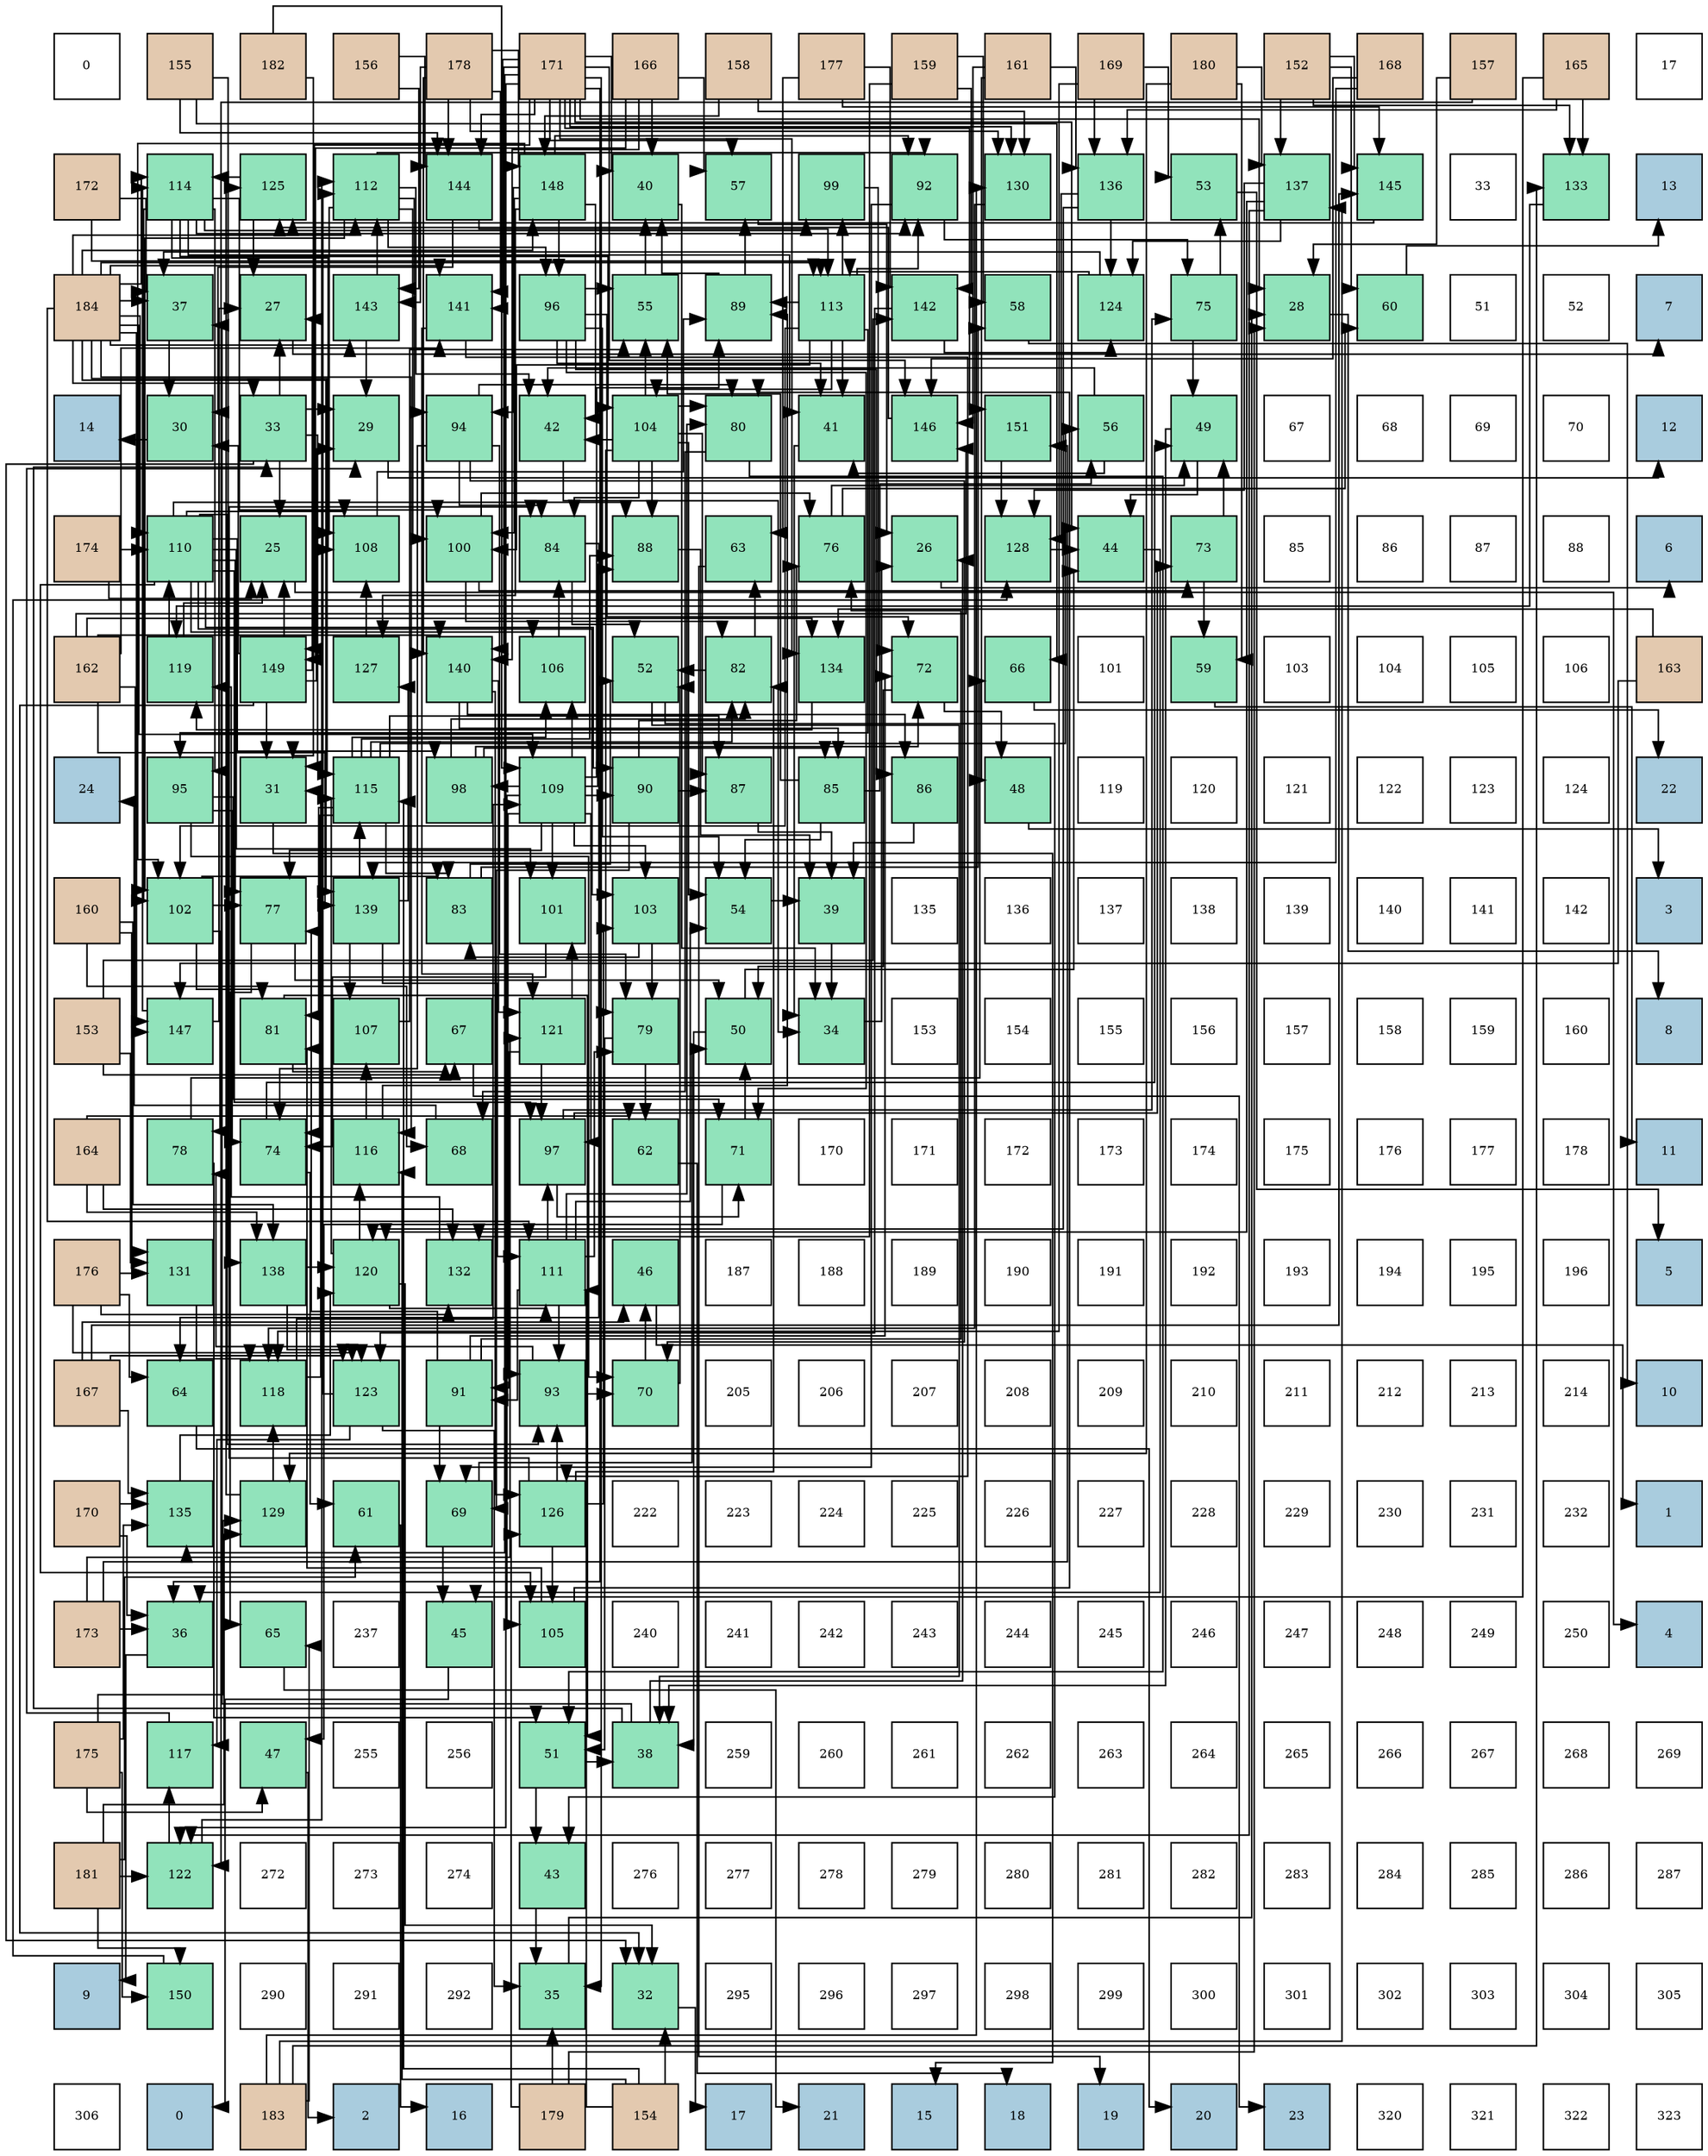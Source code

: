 digraph layout{
 rankdir=TB;
 splines=ortho;
 node [style=filled shape=square fixedsize=true width=0.6];
0[label="0", fontsize=8, fillcolor="#ffffff"];
1[label="155", fontsize=8, fillcolor="#e3c9af"];
2[label="182", fontsize=8, fillcolor="#e3c9af"];
3[label="156", fontsize=8, fillcolor="#e3c9af"];
4[label="178", fontsize=8, fillcolor="#e3c9af"];
5[label="171", fontsize=8, fillcolor="#e3c9af"];
6[label="166", fontsize=8, fillcolor="#e3c9af"];
7[label="158", fontsize=8, fillcolor="#e3c9af"];
8[label="177", fontsize=8, fillcolor="#e3c9af"];
9[label="159", fontsize=8, fillcolor="#e3c9af"];
10[label="161", fontsize=8, fillcolor="#e3c9af"];
11[label="169", fontsize=8, fillcolor="#e3c9af"];
12[label="180", fontsize=8, fillcolor="#e3c9af"];
13[label="152", fontsize=8, fillcolor="#e3c9af"];
14[label="168", fontsize=8, fillcolor="#e3c9af"];
15[label="157", fontsize=8, fillcolor="#e3c9af"];
16[label="165", fontsize=8, fillcolor="#e3c9af"];
17[label="17", fontsize=8, fillcolor="#ffffff"];
18[label="172", fontsize=8, fillcolor="#e3c9af"];
19[label="114", fontsize=8, fillcolor="#91e3bb"];
20[label="125", fontsize=8, fillcolor="#91e3bb"];
21[label="112", fontsize=8, fillcolor="#91e3bb"];
22[label="144", fontsize=8, fillcolor="#91e3bb"];
23[label="148", fontsize=8, fillcolor="#91e3bb"];
24[label="40", fontsize=8, fillcolor="#91e3bb"];
25[label="57", fontsize=8, fillcolor="#91e3bb"];
26[label="99", fontsize=8, fillcolor="#91e3bb"];
27[label="92", fontsize=8, fillcolor="#91e3bb"];
28[label="130", fontsize=8, fillcolor="#91e3bb"];
29[label="136", fontsize=8, fillcolor="#91e3bb"];
30[label="53", fontsize=8, fillcolor="#91e3bb"];
31[label="137", fontsize=8, fillcolor="#91e3bb"];
32[label="145", fontsize=8, fillcolor="#91e3bb"];
33[label="33", fontsize=8, fillcolor="#ffffff"];
34[label="133", fontsize=8, fillcolor="#91e3bb"];
35[label="13", fontsize=8, fillcolor="#a9ccde"];
36[label="184", fontsize=8, fillcolor="#e3c9af"];
37[label="37", fontsize=8, fillcolor="#91e3bb"];
38[label="27", fontsize=8, fillcolor="#91e3bb"];
39[label="143", fontsize=8, fillcolor="#91e3bb"];
40[label="141", fontsize=8, fillcolor="#91e3bb"];
41[label="96", fontsize=8, fillcolor="#91e3bb"];
42[label="55", fontsize=8, fillcolor="#91e3bb"];
43[label="89", fontsize=8, fillcolor="#91e3bb"];
44[label="113", fontsize=8, fillcolor="#91e3bb"];
45[label="142", fontsize=8, fillcolor="#91e3bb"];
46[label="58", fontsize=8, fillcolor="#91e3bb"];
47[label="124", fontsize=8, fillcolor="#91e3bb"];
48[label="75", fontsize=8, fillcolor="#91e3bb"];
49[label="28", fontsize=8, fillcolor="#91e3bb"];
50[label="60", fontsize=8, fillcolor="#91e3bb"];
51[label="51", fontsize=8, fillcolor="#ffffff"];
52[label="52", fontsize=8, fillcolor="#ffffff"];
53[label="7", fontsize=8, fillcolor="#a9ccde"];
54[label="14", fontsize=8, fillcolor="#a9ccde"];
55[label="30", fontsize=8, fillcolor="#91e3bb"];
56[label="33", fontsize=8, fillcolor="#91e3bb"];
57[label="29", fontsize=8, fillcolor="#91e3bb"];
58[label="94", fontsize=8, fillcolor="#91e3bb"];
59[label="42", fontsize=8, fillcolor="#91e3bb"];
60[label="104", fontsize=8, fillcolor="#91e3bb"];
61[label="80", fontsize=8, fillcolor="#91e3bb"];
62[label="41", fontsize=8, fillcolor="#91e3bb"];
63[label="146", fontsize=8, fillcolor="#91e3bb"];
64[label="151", fontsize=8, fillcolor="#91e3bb"];
65[label="56", fontsize=8, fillcolor="#91e3bb"];
66[label="49", fontsize=8, fillcolor="#91e3bb"];
67[label="67", fontsize=8, fillcolor="#ffffff"];
68[label="68", fontsize=8, fillcolor="#ffffff"];
69[label="69", fontsize=8, fillcolor="#ffffff"];
70[label="70", fontsize=8, fillcolor="#ffffff"];
71[label="12", fontsize=8, fillcolor="#a9ccde"];
72[label="174", fontsize=8, fillcolor="#e3c9af"];
73[label="110", fontsize=8, fillcolor="#91e3bb"];
74[label="25", fontsize=8, fillcolor="#91e3bb"];
75[label="108", fontsize=8, fillcolor="#91e3bb"];
76[label="100", fontsize=8, fillcolor="#91e3bb"];
77[label="84", fontsize=8, fillcolor="#91e3bb"];
78[label="88", fontsize=8, fillcolor="#91e3bb"];
79[label="63", fontsize=8, fillcolor="#91e3bb"];
80[label="76", fontsize=8, fillcolor="#91e3bb"];
81[label="26", fontsize=8, fillcolor="#91e3bb"];
82[label="128", fontsize=8, fillcolor="#91e3bb"];
83[label="44", fontsize=8, fillcolor="#91e3bb"];
84[label="73", fontsize=8, fillcolor="#91e3bb"];
85[label="85", fontsize=8, fillcolor="#ffffff"];
86[label="86", fontsize=8, fillcolor="#ffffff"];
87[label="87", fontsize=8, fillcolor="#ffffff"];
88[label="88", fontsize=8, fillcolor="#ffffff"];
89[label="6", fontsize=8, fillcolor="#a9ccde"];
90[label="162", fontsize=8, fillcolor="#e3c9af"];
91[label="119", fontsize=8, fillcolor="#91e3bb"];
92[label="149", fontsize=8, fillcolor="#91e3bb"];
93[label="127", fontsize=8, fillcolor="#91e3bb"];
94[label="140", fontsize=8, fillcolor="#91e3bb"];
95[label="106", fontsize=8, fillcolor="#91e3bb"];
96[label="52", fontsize=8, fillcolor="#91e3bb"];
97[label="82", fontsize=8, fillcolor="#91e3bb"];
98[label="134", fontsize=8, fillcolor="#91e3bb"];
99[label="72", fontsize=8, fillcolor="#91e3bb"];
100[label="66", fontsize=8, fillcolor="#91e3bb"];
101[label="101", fontsize=8, fillcolor="#ffffff"];
102[label="59", fontsize=8, fillcolor="#91e3bb"];
103[label="103", fontsize=8, fillcolor="#ffffff"];
104[label="104", fontsize=8, fillcolor="#ffffff"];
105[label="105", fontsize=8, fillcolor="#ffffff"];
106[label="106", fontsize=8, fillcolor="#ffffff"];
107[label="163", fontsize=8, fillcolor="#e3c9af"];
108[label="24", fontsize=8, fillcolor="#a9ccde"];
109[label="95", fontsize=8, fillcolor="#91e3bb"];
110[label="31", fontsize=8, fillcolor="#91e3bb"];
111[label="115", fontsize=8, fillcolor="#91e3bb"];
112[label="98", fontsize=8, fillcolor="#91e3bb"];
113[label="109", fontsize=8, fillcolor="#91e3bb"];
114[label="90", fontsize=8, fillcolor="#91e3bb"];
115[label="87", fontsize=8, fillcolor="#91e3bb"];
116[label="85", fontsize=8, fillcolor="#91e3bb"];
117[label="86", fontsize=8, fillcolor="#91e3bb"];
118[label="48", fontsize=8, fillcolor="#91e3bb"];
119[label="119", fontsize=8, fillcolor="#ffffff"];
120[label="120", fontsize=8, fillcolor="#ffffff"];
121[label="121", fontsize=8, fillcolor="#ffffff"];
122[label="122", fontsize=8, fillcolor="#ffffff"];
123[label="123", fontsize=8, fillcolor="#ffffff"];
124[label="124", fontsize=8, fillcolor="#ffffff"];
125[label="22", fontsize=8, fillcolor="#a9ccde"];
126[label="160", fontsize=8, fillcolor="#e3c9af"];
127[label="102", fontsize=8, fillcolor="#91e3bb"];
128[label="77", fontsize=8, fillcolor="#91e3bb"];
129[label="139", fontsize=8, fillcolor="#91e3bb"];
130[label="83", fontsize=8, fillcolor="#91e3bb"];
131[label="101", fontsize=8, fillcolor="#91e3bb"];
132[label="103", fontsize=8, fillcolor="#91e3bb"];
133[label="54", fontsize=8, fillcolor="#91e3bb"];
134[label="39", fontsize=8, fillcolor="#91e3bb"];
135[label="135", fontsize=8, fillcolor="#ffffff"];
136[label="136", fontsize=8, fillcolor="#ffffff"];
137[label="137", fontsize=8, fillcolor="#ffffff"];
138[label="138", fontsize=8, fillcolor="#ffffff"];
139[label="139", fontsize=8, fillcolor="#ffffff"];
140[label="140", fontsize=8, fillcolor="#ffffff"];
141[label="141", fontsize=8, fillcolor="#ffffff"];
142[label="142", fontsize=8, fillcolor="#ffffff"];
143[label="3", fontsize=8, fillcolor="#a9ccde"];
144[label="153", fontsize=8, fillcolor="#e3c9af"];
145[label="147", fontsize=8, fillcolor="#91e3bb"];
146[label="81", fontsize=8, fillcolor="#91e3bb"];
147[label="107", fontsize=8, fillcolor="#91e3bb"];
148[label="67", fontsize=8, fillcolor="#91e3bb"];
149[label="121", fontsize=8, fillcolor="#91e3bb"];
150[label="79", fontsize=8, fillcolor="#91e3bb"];
151[label="50", fontsize=8, fillcolor="#91e3bb"];
152[label="34", fontsize=8, fillcolor="#91e3bb"];
153[label="153", fontsize=8, fillcolor="#ffffff"];
154[label="154", fontsize=8, fillcolor="#ffffff"];
155[label="155", fontsize=8, fillcolor="#ffffff"];
156[label="156", fontsize=8, fillcolor="#ffffff"];
157[label="157", fontsize=8, fillcolor="#ffffff"];
158[label="158", fontsize=8, fillcolor="#ffffff"];
159[label="159", fontsize=8, fillcolor="#ffffff"];
160[label="160", fontsize=8, fillcolor="#ffffff"];
161[label="8", fontsize=8, fillcolor="#a9ccde"];
162[label="164", fontsize=8, fillcolor="#e3c9af"];
163[label="78", fontsize=8, fillcolor="#91e3bb"];
164[label="74", fontsize=8, fillcolor="#91e3bb"];
165[label="116", fontsize=8, fillcolor="#91e3bb"];
166[label="68", fontsize=8, fillcolor="#91e3bb"];
167[label="97", fontsize=8, fillcolor="#91e3bb"];
168[label="62", fontsize=8, fillcolor="#91e3bb"];
169[label="71", fontsize=8, fillcolor="#91e3bb"];
170[label="170", fontsize=8, fillcolor="#ffffff"];
171[label="171", fontsize=8, fillcolor="#ffffff"];
172[label="172", fontsize=8, fillcolor="#ffffff"];
173[label="173", fontsize=8, fillcolor="#ffffff"];
174[label="174", fontsize=8, fillcolor="#ffffff"];
175[label="175", fontsize=8, fillcolor="#ffffff"];
176[label="176", fontsize=8, fillcolor="#ffffff"];
177[label="177", fontsize=8, fillcolor="#ffffff"];
178[label="178", fontsize=8, fillcolor="#ffffff"];
179[label="11", fontsize=8, fillcolor="#a9ccde"];
180[label="176", fontsize=8, fillcolor="#e3c9af"];
181[label="131", fontsize=8, fillcolor="#91e3bb"];
182[label="138", fontsize=8, fillcolor="#91e3bb"];
183[label="120", fontsize=8, fillcolor="#91e3bb"];
184[label="132", fontsize=8, fillcolor="#91e3bb"];
185[label="111", fontsize=8, fillcolor="#91e3bb"];
186[label="46", fontsize=8, fillcolor="#91e3bb"];
187[label="187", fontsize=8, fillcolor="#ffffff"];
188[label="188", fontsize=8, fillcolor="#ffffff"];
189[label="189", fontsize=8, fillcolor="#ffffff"];
190[label="190", fontsize=8, fillcolor="#ffffff"];
191[label="191", fontsize=8, fillcolor="#ffffff"];
192[label="192", fontsize=8, fillcolor="#ffffff"];
193[label="193", fontsize=8, fillcolor="#ffffff"];
194[label="194", fontsize=8, fillcolor="#ffffff"];
195[label="195", fontsize=8, fillcolor="#ffffff"];
196[label="196", fontsize=8, fillcolor="#ffffff"];
197[label="5", fontsize=8, fillcolor="#a9ccde"];
198[label="167", fontsize=8, fillcolor="#e3c9af"];
199[label="64", fontsize=8, fillcolor="#91e3bb"];
200[label="118", fontsize=8, fillcolor="#91e3bb"];
201[label="123", fontsize=8, fillcolor="#91e3bb"];
202[label="91", fontsize=8, fillcolor="#91e3bb"];
203[label="93", fontsize=8, fillcolor="#91e3bb"];
204[label="70", fontsize=8, fillcolor="#91e3bb"];
205[label="205", fontsize=8, fillcolor="#ffffff"];
206[label="206", fontsize=8, fillcolor="#ffffff"];
207[label="207", fontsize=8, fillcolor="#ffffff"];
208[label="208", fontsize=8, fillcolor="#ffffff"];
209[label="209", fontsize=8, fillcolor="#ffffff"];
210[label="210", fontsize=8, fillcolor="#ffffff"];
211[label="211", fontsize=8, fillcolor="#ffffff"];
212[label="212", fontsize=8, fillcolor="#ffffff"];
213[label="213", fontsize=8, fillcolor="#ffffff"];
214[label="214", fontsize=8, fillcolor="#ffffff"];
215[label="10", fontsize=8, fillcolor="#a9ccde"];
216[label="170", fontsize=8, fillcolor="#e3c9af"];
217[label="135", fontsize=8, fillcolor="#91e3bb"];
218[label="129", fontsize=8, fillcolor="#91e3bb"];
219[label="61", fontsize=8, fillcolor="#91e3bb"];
220[label="69", fontsize=8, fillcolor="#91e3bb"];
221[label="126", fontsize=8, fillcolor="#91e3bb"];
222[label="222", fontsize=8, fillcolor="#ffffff"];
223[label="223", fontsize=8, fillcolor="#ffffff"];
224[label="224", fontsize=8, fillcolor="#ffffff"];
225[label="225", fontsize=8, fillcolor="#ffffff"];
226[label="226", fontsize=8, fillcolor="#ffffff"];
227[label="227", fontsize=8, fillcolor="#ffffff"];
228[label="228", fontsize=8, fillcolor="#ffffff"];
229[label="229", fontsize=8, fillcolor="#ffffff"];
230[label="230", fontsize=8, fillcolor="#ffffff"];
231[label="231", fontsize=8, fillcolor="#ffffff"];
232[label="232", fontsize=8, fillcolor="#ffffff"];
233[label="1", fontsize=8, fillcolor="#a9ccde"];
234[label="173", fontsize=8, fillcolor="#e3c9af"];
235[label="36", fontsize=8, fillcolor="#91e3bb"];
236[label="65", fontsize=8, fillcolor="#91e3bb"];
237[label="237", fontsize=8, fillcolor="#ffffff"];
238[label="45", fontsize=8, fillcolor="#91e3bb"];
239[label="105", fontsize=8, fillcolor="#91e3bb"];
240[label="240", fontsize=8, fillcolor="#ffffff"];
241[label="241", fontsize=8, fillcolor="#ffffff"];
242[label="242", fontsize=8, fillcolor="#ffffff"];
243[label="243", fontsize=8, fillcolor="#ffffff"];
244[label="244", fontsize=8, fillcolor="#ffffff"];
245[label="245", fontsize=8, fillcolor="#ffffff"];
246[label="246", fontsize=8, fillcolor="#ffffff"];
247[label="247", fontsize=8, fillcolor="#ffffff"];
248[label="248", fontsize=8, fillcolor="#ffffff"];
249[label="249", fontsize=8, fillcolor="#ffffff"];
250[label="250", fontsize=8, fillcolor="#ffffff"];
251[label="4", fontsize=8, fillcolor="#a9ccde"];
252[label="175", fontsize=8, fillcolor="#e3c9af"];
253[label="117", fontsize=8, fillcolor="#91e3bb"];
254[label="47", fontsize=8, fillcolor="#91e3bb"];
255[label="255", fontsize=8, fillcolor="#ffffff"];
256[label="256", fontsize=8, fillcolor="#ffffff"];
257[label="51", fontsize=8, fillcolor="#91e3bb"];
258[label="38", fontsize=8, fillcolor="#91e3bb"];
259[label="259", fontsize=8, fillcolor="#ffffff"];
260[label="260", fontsize=8, fillcolor="#ffffff"];
261[label="261", fontsize=8, fillcolor="#ffffff"];
262[label="262", fontsize=8, fillcolor="#ffffff"];
263[label="263", fontsize=8, fillcolor="#ffffff"];
264[label="264", fontsize=8, fillcolor="#ffffff"];
265[label="265", fontsize=8, fillcolor="#ffffff"];
266[label="266", fontsize=8, fillcolor="#ffffff"];
267[label="267", fontsize=8, fillcolor="#ffffff"];
268[label="268", fontsize=8, fillcolor="#ffffff"];
269[label="269", fontsize=8, fillcolor="#ffffff"];
270[label="181", fontsize=8, fillcolor="#e3c9af"];
271[label="122", fontsize=8, fillcolor="#91e3bb"];
272[label="272", fontsize=8, fillcolor="#ffffff"];
273[label="273", fontsize=8, fillcolor="#ffffff"];
274[label="274", fontsize=8, fillcolor="#ffffff"];
275[label="43", fontsize=8, fillcolor="#91e3bb"];
276[label="276", fontsize=8, fillcolor="#ffffff"];
277[label="277", fontsize=8, fillcolor="#ffffff"];
278[label="278", fontsize=8, fillcolor="#ffffff"];
279[label="279", fontsize=8, fillcolor="#ffffff"];
280[label="280", fontsize=8, fillcolor="#ffffff"];
281[label="281", fontsize=8, fillcolor="#ffffff"];
282[label="282", fontsize=8, fillcolor="#ffffff"];
283[label="283", fontsize=8, fillcolor="#ffffff"];
284[label="284", fontsize=8, fillcolor="#ffffff"];
285[label="285", fontsize=8, fillcolor="#ffffff"];
286[label="286", fontsize=8, fillcolor="#ffffff"];
287[label="287", fontsize=8, fillcolor="#ffffff"];
288[label="9", fontsize=8, fillcolor="#a9ccde"];
289[label="150", fontsize=8, fillcolor="#91e3bb"];
290[label="290", fontsize=8, fillcolor="#ffffff"];
291[label="291", fontsize=8, fillcolor="#ffffff"];
292[label="292", fontsize=8, fillcolor="#ffffff"];
293[label="35", fontsize=8, fillcolor="#91e3bb"];
294[label="32", fontsize=8, fillcolor="#91e3bb"];
295[label="295", fontsize=8, fillcolor="#ffffff"];
296[label="296", fontsize=8, fillcolor="#ffffff"];
297[label="297", fontsize=8, fillcolor="#ffffff"];
298[label="298", fontsize=8, fillcolor="#ffffff"];
299[label="299", fontsize=8, fillcolor="#ffffff"];
300[label="300", fontsize=8, fillcolor="#ffffff"];
301[label="301", fontsize=8, fillcolor="#ffffff"];
302[label="302", fontsize=8, fillcolor="#ffffff"];
303[label="303", fontsize=8, fillcolor="#ffffff"];
304[label="304", fontsize=8, fillcolor="#ffffff"];
305[label="305", fontsize=8, fillcolor="#ffffff"];
306[label="306", fontsize=8, fillcolor="#ffffff"];
307[label="0", fontsize=8, fillcolor="#a9ccde"];
308[label="183", fontsize=8, fillcolor="#e3c9af"];
309[label="2", fontsize=8, fillcolor="#a9ccde"];
310[label="16", fontsize=8, fillcolor="#a9ccde"];
311[label="179", fontsize=8, fillcolor="#e3c9af"];
312[label="154", fontsize=8, fillcolor="#e3c9af"];
313[label="17", fontsize=8, fillcolor="#a9ccde"];
314[label="21", fontsize=8, fillcolor="#a9ccde"];
315[label="15", fontsize=8, fillcolor="#a9ccde"];
316[label="18", fontsize=8, fillcolor="#a9ccde"];
317[label="19", fontsize=8, fillcolor="#a9ccde"];
318[label="20", fontsize=8, fillcolor="#a9ccde"];
319[label="23", fontsize=8, fillcolor="#a9ccde"];
320[label="320", fontsize=8, fillcolor="#ffffff"];
321[label="321", fontsize=8, fillcolor="#ffffff"];
322[label="322", fontsize=8, fillcolor="#ffffff"];
323[label="323", fontsize=8, fillcolor="#ffffff"];
edge [constraint=false, style=vis];74 -> 251;
81 -> 89;
38 -> 53;
49 -> 161;
57 -> 71;
55 -> 54;
110 -> 315;
294 -> 313;
56 -> 74;
56 -> 38;
56 -> 57;
56 -> 110;
56 -> 294;
152 -> 81;
293 -> 49;
235 -> 288;
37 -> 55;
258 -> 81;
258 -> 56;
258 -> 37;
134 -> 152;
24 -> 152;
62 -> 152;
59 -> 152;
275 -> 293;
83 -> 235;
238 -> 307;
186 -> 233;
254 -> 309;
118 -> 143;
66 -> 258;
66 -> 83;
151 -> 258;
151 -> 83;
257 -> 258;
257 -> 275;
96 -> 258;
96 -> 275;
30 -> 197;
133 -> 134;
42 -> 24;
65 -> 62;
65 -> 59;
25 -> 81;
46 -> 215;
102 -> 179;
50 -> 35;
219 -> 310;
168 -> 316;
79 -> 317;
199 -> 318;
236 -> 314;
100 -> 125;
148 -> 319;
166 -> 108;
220 -> 238;
220 -> 151;
204 -> 186;
204 -> 96;
169 -> 254;
169 -> 151;
99 -> 118;
99 -> 151;
84 -> 66;
84 -> 102;
164 -> 66;
164 -> 219;
48 -> 66;
48 -> 30;
80 -> 66;
80 -> 50;
128 -> 151;
128 -> 236;
163 -> 257;
163 -> 100;
150 -> 257;
150 -> 168;
61 -> 257;
61 -> 166;
146 -> 257;
146 -> 148;
97 -> 96;
97 -> 79;
130 -> 96;
130 -> 46;
77 -> 96;
77 -> 199;
116 -> 133;
116 -> 42;
116 -> 65;
117 -> 134;
115 -> 134;
78 -> 134;
43 -> 24;
43 -> 25;
114 -> 220;
114 -> 80;
114 -> 115;
202 -> 220;
202 -> 99;
202 -> 80;
202 -> 128;
27 -> 220;
27 -> 48;
203 -> 204;
203 -> 163;
58 -> 204;
58 -> 164;
58 -> 150;
58 -> 61;
58 -> 77;
109 -> 204;
109 -> 169;
109 -> 164;
41 -> 62;
41 -> 133;
41 -> 42;
41 -> 169;
41 -> 99;
41 -> 117;
167 -> 169;
167 -> 84;
167 -> 48;
112 -> 99;
112 -> 97;
112 -> 116;
26 -> 99;
76 -> 84;
76 -> 80;
76 -> 97;
131 -> 164;
127 -> 128;
127 -> 163;
127 -> 146;
127 -> 130;
132 -> 150;
132 -> 130;
60 -> 59;
60 -> 133;
60 -> 42;
60 -> 150;
60 -> 61;
60 -> 77;
60 -> 115;
60 -> 78;
239 -> 61;
239 -> 146;
95 -> 77;
147 -> 42;
75 -> 43;
113 -> 128;
113 -> 78;
113 -> 43;
113 -> 114;
113 -> 203;
113 -> 167;
113 -> 112;
113 -> 131;
113 -> 132;
113 -> 239;
113 -> 95;
73 -> 128;
73 -> 78;
73 -> 114;
73 -> 203;
73 -> 167;
73 -> 112;
73 -> 131;
73 -> 132;
73 -> 239;
73 -> 95;
73 -> 75;
185 -> 133;
185 -> 150;
185 -> 61;
185 -> 202;
185 -> 203;
185 -> 167;
21 -> 59;
21 -> 27;
21 -> 58;
21 -> 41;
21 -> 76;
21 -> 127;
21 -> 75;
44 -> 62;
44 -> 43;
44 -> 27;
44 -> 109;
44 -> 26;
44 -> 76;
44 -> 127;
44 -> 60;
19 -> 62;
19 -> 27;
19 -> 109;
19 -> 26;
19 -> 76;
19 -> 127;
19 -> 60;
19 -> 75;
111 -> 65;
111 -> 164;
111 -> 146;
111 -> 97;
111 -> 130;
111 -> 115;
111 -> 78;
111 -> 95;
165 -> 43;
165 -> 147;
253 -> 57;
200 -> 110;
200 -> 113;
91 -> 74;
91 -> 73;
183 -> 294;
183 -> 185;
183 -> 111;
183 -> 165;
149 -> 202;
149 -> 167;
149 -> 131;
271 -> 21;
271 -> 253;
201 -> 293;
201 -> 21;
201 -> 253;
47 -> 37;
47 -> 44;
20 -> 38;
20 -> 19;
221 -> 97;
221 -> 77;
221 -> 203;
221 -> 132;
221 -> 239;
93 -> 75;
82 -> 83;
218 -> 200;
218 -> 20;
28 -> 200;
181 -> 200;
184 -> 91;
34 -> 91;
98 -> 91;
217 -> 183;
29 -> 183;
29 -> 47;
29 -> 82;
31 -> 183;
31 -> 271;
31 -> 47;
31 -> 82;
182 -> 183;
182 -> 201;
129 -> 147;
129 -> 185;
129 -> 111;
129 -> 93;
94 -> 116;
94 -> 117;
94 -> 149;
94 -> 221;
40 -> 149;
40 -> 221;
45 -> 201;
45 -> 47;
39 -> 57;
39 -> 21;
22 -> 55;
22 -> 44;
32 -> 20;
63 -> 20;
145 -> 38;
145 -> 19;
23 -> 59;
23 -> 27;
23 -> 58;
23 -> 41;
23 -> 76;
23 -> 127;
23 -> 93;
92 -> 74;
92 -> 38;
92 -> 57;
92 -> 55;
92 -> 110;
92 -> 294;
289 -> 82;
64 -> 82;
13 -> 50;
13 -> 34;
13 -> 31;
13 -> 32;
144 -> 148;
144 -> 181;
144 -> 45;
312 -> 294;
312 -> 185;
312 -> 111;
312 -> 165;
1 -> 100;
1 -> 182;
1 -> 22;
3 -> 39;
3 -> 22;
15 -> 49;
15 -> 271;
7 -> 28;
7 -> 23;
9 -> 46;
9 -> 184;
9 -> 45;
126 -> 166;
126 -> 181;
126 -> 182;
10 -> 118;
10 -> 29;
10 -> 63;
90 -> 98;
90 -> 129;
90 -> 94;
90 -> 40;
90 -> 63;
90 -> 145;
107 -> 98;
107 -> 145;
162 -> 168;
162 -> 184;
162 -> 182;
16 -> 238;
16 -> 34;
16 -> 29;
6 -> 24;
6 -> 25;
6 -> 94;
6 -> 92;
198 -> 186;
198 -> 201;
198 -> 217;
198 -> 32;
14 -> 129;
14 -> 63;
11 -> 30;
11 -> 200;
11 -> 29;
216 -> 235;
216 -> 217;
5 -> 49;
5 -> 293;
5 -> 235;
5 -> 24;
5 -> 83;
5 -> 25;
5 -> 271;
5 -> 28;
5 -> 98;
5 -> 217;
5 -> 94;
5 -> 40;
5 -> 22;
5 -> 63;
5 -> 92;
5 -> 64;
18 -> 37;
18 -> 44;
234 -> 235;
234 -> 149;
234 -> 64;
72 -> 74;
72 -> 73;
252 -> 254;
252 -> 218;
252 -> 217;
252 -> 289;
180 -> 199;
180 -> 201;
180 -> 181;
180 -> 184;
8 -> 79;
8 -> 45;
8 -> 32;
4 -> 28;
4 -> 94;
4 -> 40;
4 -> 39;
4 -> 22;
4 -> 23;
311 -> 49;
311 -> 293;
311 -> 221;
12 -> 102;
12 -> 218;
12 -> 31;
270 -> 219;
270 -> 271;
270 -> 218;
270 -> 289;
2 -> 110;
2 -> 113;
308 -> 236;
308 -> 28;
308 -> 34;
308 -> 31;
36 -> 56;
36 -> 37;
36 -> 113;
36 -> 73;
36 -> 185;
36 -> 21;
36 -> 44;
36 -> 19;
36 -> 111;
36 -> 165;
36 -> 129;
36 -> 40;
36 -> 39;
36 -> 145;
36 -> 23;
edge [constraint=true, style=invis];
0 -> 18 -> 36 -> 54 -> 72 -> 90 -> 108 -> 126 -> 144 -> 162 -> 180 -> 198 -> 216 -> 234 -> 252 -> 270 -> 288 -> 306;
1 -> 19 -> 37 -> 55 -> 73 -> 91 -> 109 -> 127 -> 145 -> 163 -> 181 -> 199 -> 217 -> 235 -> 253 -> 271 -> 289 -> 307;
2 -> 20 -> 38 -> 56 -> 74 -> 92 -> 110 -> 128 -> 146 -> 164 -> 182 -> 200 -> 218 -> 236 -> 254 -> 272 -> 290 -> 308;
3 -> 21 -> 39 -> 57 -> 75 -> 93 -> 111 -> 129 -> 147 -> 165 -> 183 -> 201 -> 219 -> 237 -> 255 -> 273 -> 291 -> 309;
4 -> 22 -> 40 -> 58 -> 76 -> 94 -> 112 -> 130 -> 148 -> 166 -> 184 -> 202 -> 220 -> 238 -> 256 -> 274 -> 292 -> 310;
5 -> 23 -> 41 -> 59 -> 77 -> 95 -> 113 -> 131 -> 149 -> 167 -> 185 -> 203 -> 221 -> 239 -> 257 -> 275 -> 293 -> 311;
6 -> 24 -> 42 -> 60 -> 78 -> 96 -> 114 -> 132 -> 150 -> 168 -> 186 -> 204 -> 222 -> 240 -> 258 -> 276 -> 294 -> 312;
7 -> 25 -> 43 -> 61 -> 79 -> 97 -> 115 -> 133 -> 151 -> 169 -> 187 -> 205 -> 223 -> 241 -> 259 -> 277 -> 295 -> 313;
8 -> 26 -> 44 -> 62 -> 80 -> 98 -> 116 -> 134 -> 152 -> 170 -> 188 -> 206 -> 224 -> 242 -> 260 -> 278 -> 296 -> 314;
9 -> 27 -> 45 -> 63 -> 81 -> 99 -> 117 -> 135 -> 153 -> 171 -> 189 -> 207 -> 225 -> 243 -> 261 -> 279 -> 297 -> 315;
10 -> 28 -> 46 -> 64 -> 82 -> 100 -> 118 -> 136 -> 154 -> 172 -> 190 -> 208 -> 226 -> 244 -> 262 -> 280 -> 298 -> 316;
11 -> 29 -> 47 -> 65 -> 83 -> 101 -> 119 -> 137 -> 155 -> 173 -> 191 -> 209 -> 227 -> 245 -> 263 -> 281 -> 299 -> 317;
12 -> 30 -> 48 -> 66 -> 84 -> 102 -> 120 -> 138 -> 156 -> 174 -> 192 -> 210 -> 228 -> 246 -> 264 -> 282 -> 300 -> 318;
13 -> 31 -> 49 -> 67 -> 85 -> 103 -> 121 -> 139 -> 157 -> 175 -> 193 -> 211 -> 229 -> 247 -> 265 -> 283 -> 301 -> 319;
14 -> 32 -> 50 -> 68 -> 86 -> 104 -> 122 -> 140 -> 158 -> 176 -> 194 -> 212 -> 230 -> 248 -> 266 -> 284 -> 302 -> 320;
15 -> 33 -> 51 -> 69 -> 87 -> 105 -> 123 -> 141 -> 159 -> 177 -> 195 -> 213 -> 231 -> 249 -> 267 -> 285 -> 303 -> 321;
16 -> 34 -> 52 -> 70 -> 88 -> 106 -> 124 -> 142 -> 160 -> 178 -> 196 -> 214 -> 232 -> 250 -> 268 -> 286 -> 304 -> 322;
17 -> 35 -> 53 -> 71 -> 89 -> 107 -> 125 -> 143 -> 161 -> 179 -> 197 -> 215 -> 233 -> 251 -> 269 -> 287 -> 305 -> 323;
rank = same {0 -> 1 -> 2 -> 3 -> 4 -> 5 -> 6 -> 7 -> 8 -> 9 -> 10 -> 11 -> 12 -> 13 -> 14 -> 15 -> 16 -> 17};
rank = same {18 -> 19 -> 20 -> 21 -> 22 -> 23 -> 24 -> 25 -> 26 -> 27 -> 28 -> 29 -> 30 -> 31 -> 32 -> 33 -> 34 -> 35};
rank = same {36 -> 37 -> 38 -> 39 -> 40 -> 41 -> 42 -> 43 -> 44 -> 45 -> 46 -> 47 -> 48 -> 49 -> 50 -> 51 -> 52 -> 53};
rank = same {54 -> 55 -> 56 -> 57 -> 58 -> 59 -> 60 -> 61 -> 62 -> 63 -> 64 -> 65 -> 66 -> 67 -> 68 -> 69 -> 70 -> 71};
rank = same {72 -> 73 -> 74 -> 75 -> 76 -> 77 -> 78 -> 79 -> 80 -> 81 -> 82 -> 83 -> 84 -> 85 -> 86 -> 87 -> 88 -> 89};
rank = same {90 -> 91 -> 92 -> 93 -> 94 -> 95 -> 96 -> 97 -> 98 -> 99 -> 100 -> 101 -> 102 -> 103 -> 104 -> 105 -> 106 -> 107};
rank = same {108 -> 109 -> 110 -> 111 -> 112 -> 113 -> 114 -> 115 -> 116 -> 117 -> 118 -> 119 -> 120 -> 121 -> 122 -> 123 -> 124 -> 125};
rank = same {126 -> 127 -> 128 -> 129 -> 130 -> 131 -> 132 -> 133 -> 134 -> 135 -> 136 -> 137 -> 138 -> 139 -> 140 -> 141 -> 142 -> 143};
rank = same {144 -> 145 -> 146 -> 147 -> 148 -> 149 -> 150 -> 151 -> 152 -> 153 -> 154 -> 155 -> 156 -> 157 -> 158 -> 159 -> 160 -> 161};
rank = same {162 -> 163 -> 164 -> 165 -> 166 -> 167 -> 168 -> 169 -> 170 -> 171 -> 172 -> 173 -> 174 -> 175 -> 176 -> 177 -> 178 -> 179};
rank = same {180 -> 181 -> 182 -> 183 -> 184 -> 185 -> 186 -> 187 -> 188 -> 189 -> 190 -> 191 -> 192 -> 193 -> 194 -> 195 -> 196 -> 197};
rank = same {198 -> 199 -> 200 -> 201 -> 202 -> 203 -> 204 -> 205 -> 206 -> 207 -> 208 -> 209 -> 210 -> 211 -> 212 -> 213 -> 214 -> 215};
rank = same {216 -> 217 -> 218 -> 219 -> 220 -> 221 -> 222 -> 223 -> 224 -> 225 -> 226 -> 227 -> 228 -> 229 -> 230 -> 231 -> 232 -> 233};
rank = same {234 -> 235 -> 236 -> 237 -> 238 -> 239 -> 240 -> 241 -> 242 -> 243 -> 244 -> 245 -> 246 -> 247 -> 248 -> 249 -> 250 -> 251};
rank = same {252 -> 253 -> 254 -> 255 -> 256 -> 257 -> 258 -> 259 -> 260 -> 261 -> 262 -> 263 -> 264 -> 265 -> 266 -> 267 -> 268 -> 269};
rank = same {270 -> 271 -> 272 -> 273 -> 274 -> 275 -> 276 -> 277 -> 278 -> 279 -> 280 -> 281 -> 282 -> 283 -> 284 -> 285 -> 286 -> 287};
rank = same {288 -> 289 -> 290 -> 291 -> 292 -> 293 -> 294 -> 295 -> 296 -> 297 -> 298 -> 299 -> 300 -> 301 -> 302 -> 303 -> 304 -> 305};
rank = same {306 -> 307 -> 308 -> 309 -> 310 -> 311 -> 312 -> 313 -> 314 -> 315 -> 316 -> 317 -> 318 -> 319 -> 320 -> 321 -> 322 -> 323};
}
